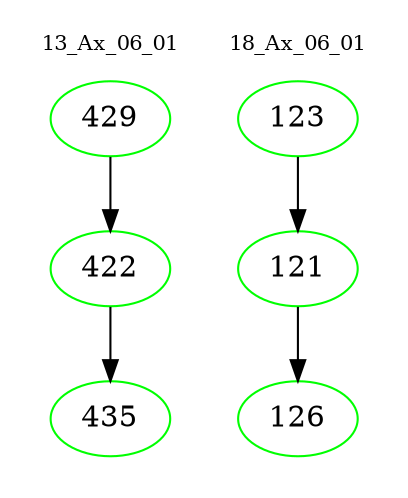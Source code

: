 digraph{
subgraph cluster_0 {
color = white
label = "13_Ax_06_01";
fontsize=10;
T0_429 [label="429", color="green"]
T0_429 -> T0_422 [color="black"]
T0_422 [label="422", color="green"]
T0_422 -> T0_435 [color="black"]
T0_435 [label="435", color="green"]
}
subgraph cluster_1 {
color = white
label = "18_Ax_06_01";
fontsize=10;
T1_123 [label="123", color="green"]
T1_123 -> T1_121 [color="black"]
T1_121 [label="121", color="green"]
T1_121 -> T1_126 [color="black"]
T1_126 [label="126", color="green"]
}
}
